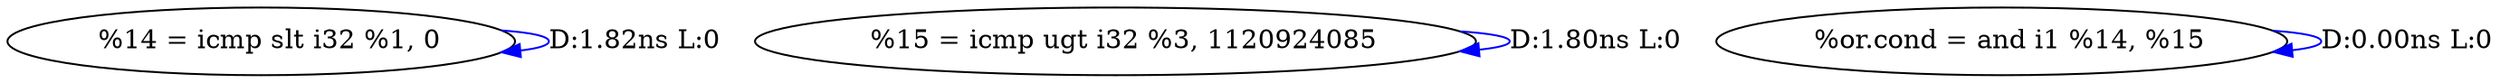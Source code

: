 digraph {
Node0x35b8590[label="  %14 = icmp slt i32 %1, 0"];
Node0x35b8590 -> Node0x35b8590[label="D:1.82ns L:0",color=blue];
Node0x35b8670[label="  %15 = icmp ugt i32 %3, 1120924085"];
Node0x35b8670 -> Node0x35b8670[label="D:1.80ns L:0",color=blue];
Node0x35b8750[label="  %or.cond = and i1 %14, %15"];
Node0x35b8750 -> Node0x35b8750[label="D:0.00ns L:0",color=blue];
}
